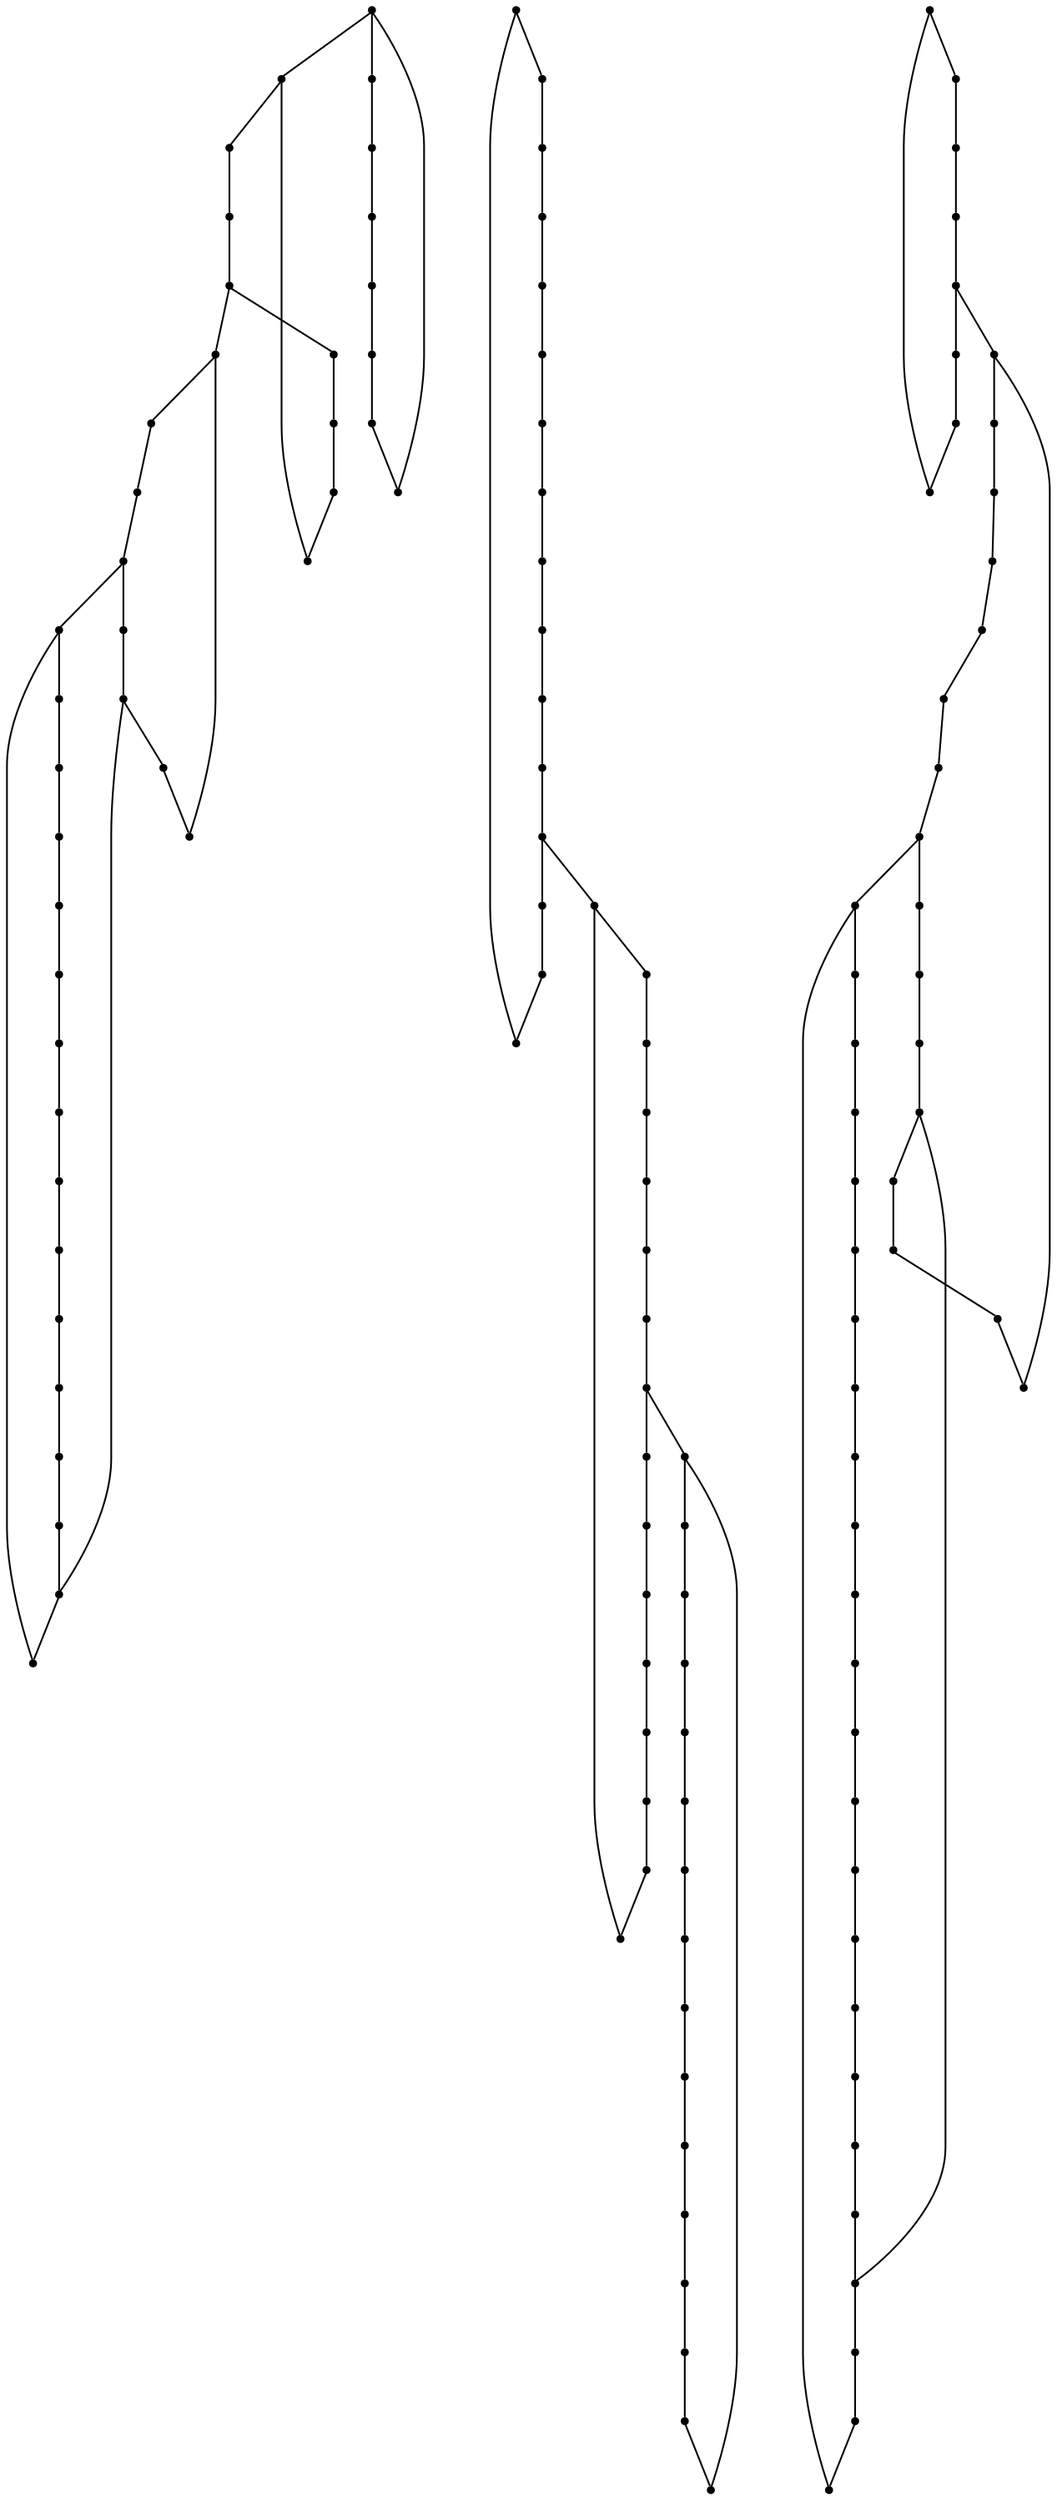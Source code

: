 graph {
  node [shape=point,comment="{\"directed\":false,\"doi\":\"10.1007/3-540-44541-2_27\",\"figure\":\"?\"}"]

  v0 [pos="1714.6374252951525,898.0550915587187"]
  v1 [pos="1677.1289507188812,898.0550915587187"]
  v2 [pos="1752.1458998714238,898.0550915587187"]
  v3 [pos="1752.1458998714238,973.0550915587187"]
  v4 [pos="1714.6374252951525,973.0550915587187"]
  v5 [pos="1677.1289507188812,973.0550915587187"]
  v6 [pos="1733.391662583288,879.5550813861926"]
  v7 [pos="1714.6374252951525,860.5550915587187"]
  v8 [pos="1733.391662583288,954.3050915587187"]
  v9 [pos="1714.6374252951525,935.5550915587187"]
  v10 [pos="1564.8535733124181,748.0550915587186"]
  v11 [pos="1527.3450987361468,748.0550915587186"]
  v12 [pos="1602.3620478886892,748.0550915587186"]
  v13 [pos="1639.8705224649605,748.0550915587186"]
  v14 [pos="1677.3789970412315,748.0550915587186"]
  v15 [pos="1639.8705224649607,823.3050813861926"]
  v16 [pos="1602.3620478886894,823.3050813861926"]
  v17 [pos="1677.3789970412315,823.3050813861926"]
  v18 [pos="1658.3747134307457,879.5550813861926"]
  v19 [pos="1658.3747134307457,954.3050915587187"]
  v20 [pos="1639.6204761426102,860.5550915587187"]
  v21 [pos="1639.6204761426104,935.5550915587187"]
  v22 [pos="1658.3747134307457,804.5550813861926"]
  v23 [pos="1639.8705224649605,785.8050813861926"]
  v24 [pos="1677.1289507188812,860.5550915587187"]
  v25 [pos="1677.1289507188812,935.5550915587187"]
  v26 [pos="1658.6247597530962,729.5550813861926"]
  v27 [pos="1639.8705224649605,710.5550915587186"]
  v28 [pos="1621.1162851768247,692.0550813861926"]
  v29 [pos="1602.3620478886892,673.0550915587186"]
  v30 [pos="1583.3577642782036,804.5550813861926"]
  v31 [pos="1602.112001566339,973.0550915587187"]
  v32 [pos="1489.8366241598756,973.0550915587187"]
  v33 [pos="1452.3281495836045,973.0550915587187"]
  v34 [pos="1527.0950524137966,973.0550915587187"]
  v35 [pos="1564.603526990068,973.0550915587187"]
  v36 [pos="1564.8535733124181,785.8050813861926"]
  v37 [pos="1602.3620478886892,785.8050813861926"]
  v38 [pos="1564.603526990068,860.5550915587187"]
  v39 [pos="1452.3281495836045,860.5550915587187"]
  v40 [pos="1414.819675007333,860.5550915587187"]
  v41 [pos="1489.8366241598756,860.5550915587187"]
  v42 [pos="1527.345098736147,860.5550915587187"]
  v43 [pos="1508.8409077703616,729.5550813861926"]
  v44 [pos="1489.8366241598756,710.5550915587186"]
  v45 [pos="1527.0950524137968,898.0550915587187"]
  v46 [pos="1583.3577642782034,954.3050915587187"]
  v47 [pos="1564.6035269900678,935.5550915587187"]
  v48 [pos="1545.849289701932,916.8050915587187"]
  v49 [pos="1471.3324331940903,692.0550813861926"]
  v50 [pos="1452.3281495836045,673.0550915587186"]
  v51 [pos="1489.8366241598756,785.8050813861926"]
  v52 [pos="1545.849289701932,842.0550813861926"]
  v53 [pos="1527.345098736147,823.3050813861926"]
  v54 [pos="1508.3408151256613,804.5550813861926"]
  v55 [pos="1564.8535733124181,673.0550915587186"]
  v56 [pos="1527.3450987361468,673.0550915587186"]
  v57 [pos="1489.8366241598756,673.0550915587186"]
  v58 [pos="1452.3281495836045,748.0550915587186"]
  v59 [pos="1339.8027258547909,748.0550915587186"]
  v60 [pos="1302.2942512785198,748.0550915587186"]
  v61 [pos="1377.3112004310622,748.0550915587186"]
  v62 [pos="1414.8196750073334,748.0550915587186"]
  v63 [pos="1433.3238659731187,954.3050915587187"]
  v64 [pos="1414.819675007333,935.5550915587187"]
  v65 [pos="1396.0654377191977,842.0550813861926"]
  v66 [pos="1377.3112004310622,823.3050813861926"]
  v67 [pos="1395.8153913968476,916.8050915587187"]
  v68 [pos="1377.3112004310622,898.0550915587187"]
  v69 [pos="1433.573912295469,729.5550813861926"]
  v70 [pos="1414.8196750073334,710.5550915587186"]
  v71 [pos="1396.0654377191977,692.0550813861926"]
  v72 [pos="1377.3112004310622,673.0550915587186"]
  v73 [pos="1377.3112004310622,973.0550915587187"]
  v74 [pos="1339.8027258547909,973.0550915587187"]
  v75 [pos="1302.2942512785198,973.0550915587187"]
  v76 [pos="1358.5569631429264,804.5550813861926"]
  v77 [pos="1339.8027258547909,785.8050813861926"]
  v78 [pos="1489.8366241598758,898.0550915587187"]
  v79 [pos="1452.3281495836045,898.0550915587187"]
  v80 [pos="1414.8196750073332,898.0550915587187"]
  v81 [pos="1339.8027258547909,935.5550915587187"]
  v82 [pos="1358.5569631429264,954.3050915587187"]
  v83 [pos="1452.3281495836045,785.8050813861926"]
  v84 [pos="1414.8196750073334,785.8050813861926"]
  v85 [pos="1377.3112004310622,785.8050813861926"]
  v86 [pos="1190.2689201944065,898.0550915587187"]
  v87 [pos="1152.7604456181355,898.0550915587187"]
  v88 [pos="1227.777394770678,898.0550915587187"]
  v89 [pos="1265.0358230245988,898.0550915587187"]
  v90 [pos="1302.5442976008699,898.0550915587187"]
  v91 [pos="1283.7900603127343,729.5550813861926"]
  v92 [pos="1264.7857767022485,710.5550915587186"]
  v93 [pos="1283.7900603127343,954.3050915587187"]
  v94 [pos="1264.7857767022485,935.5550915587187"]
  v95 [pos="1246.281585736463,692.0550813861926"]
  v96 [pos="1227.2773021259775,673.0550915587186"]
  v97 [pos="1302.2942512785198,935.5550915587187"]
  v98 [pos="1077.4934501432429,785.5550915587186"]
  v99 [pos="1039.9849755669716,785.5550915587186"]
  v100 [pos="1115.0019247195141,785.5550915587186"]
  v101 [pos="1152.5103992957854,785.5550915587186"]
  v102 [pos="1189.7688275497062,785.5550915587186"]
  v103 [pos="1227.2773021259775,785.5550915587186"]
  v104 [pos="1264.7857767022485,785.5550915587186"]
  v105 [pos="1227.777394770678,823.0550915587186"]
  v106 [pos="1283.7900603127343,879.5550813861926"]
  v107 [pos="1265.035823024599,860.5550915587187"]
  v108 [pos="1246.281585736463,842.0550813861926"]
  v109 [pos="1339.8027258547909,673.0550915587186"]
  v110 [pos="1302.2942512785198,673.0550915587186"]
  v111 [pos="1264.7857767022485,673.0550915587186"]
  v112 [pos="1133.75616200765,879.5550813861926"]
  v113 [pos="1115.2519710418644,860.5550915587187"]
  v114 [pos="1152.5103992957854,673.0550915587186"]
  v115 [pos="1246.2815857364635,766.8050915587186"]
  v116 [pos="1227.2773021259775,748.0550915587186"]
  v117 [pos="1208.773111160192,729.5550813861926"]
  v118 [pos="1189.7688275497062,710.5550915587186"]
  v119 [pos="1171.2646365839207,692.0550813861926"]
  v120 [pos="1096.2476874313784,842.0550813861926"]
  v121 [pos="1077.7434964655931,823.0550915587186"]
  v122 [pos="1190.2689201944065,823.0550915587186"]
  v123 [pos="1152.7604456181355,823.0550915587186"]
  v124 [pos="1115.2519710418642,823.0550915587186"]
  v125 [pos="1002.7265473130508,748.0550915587186"]
  v126 [pos="983.722263702565,729.5550813861926"]
  v127 [pos="1021.2307382788362,766.8050915587186"]
  v128 [pos="946.2137891262937,692.0550813861926"]
  v129 [pos="927.7095981605083,673.0550915587186"]
  v130 [pos="965.2180727367795,710.5550915587186"]
  v131 [pos="1115.0019247195141,673.0550915587186"]
  v132 [pos="1077.493450143243,673.0550915587186"]
  v133 [pos="1039.9849755669716,673.0550915587186"]
  v134 [pos="1002.7265473130508,673.0550915587186"]
  v135 [pos="965.2180727367795,673.0550915587186"]

  v0 -- v1 [id="-1",pos="1714.6374252951525,898.0550915587187 1677.1289507188812,898.0550915587187 1677.1289507188812,898.0550915587187 1677.1289507188812,898.0550915587187"]
  v2 -- v0 [id="-2",pos="1752.1458998714238,898.0550915587187 1714.6374252951525,898.0550915587187 1714.6374252951525,898.0550915587187 1714.6374252951525,898.0550915587187"]
  v4 -- v5 [id="-5",pos="1714.6374252951525,973.0550915587187 1677.1289507188812,973.0550915587187 1677.1289507188812,973.0550915587187 1677.1289507188812,973.0550915587187"]
  v3 -- v4 [id="-6",pos="1752.1458998714238,973.0550915587187 1714.6374252951525,973.0550915587187 1714.6374252951525,973.0550915587187 1714.6374252951525,973.0550915587187"]
  v6 -- v2 [id="-7",pos="1733.391662583288,879.5550813861926 1752.1458998714238,898.0550915587187 1752.1458998714238,898.0550915587187 1752.1458998714238,898.0550915587187"]
  v129 -- v135 [id="-8",pos="927.7095981605083,673.0550915587186 965.2180727367795,673.0550915587186 965.2180727367795,673.0550915587186 965.2180727367795,673.0550915587186"]
  v135 -- v134 [id="-9",pos="965.2180727367795,673.0550915587186 1002.7265473130508,673.0550915587186 1002.7265473130508,673.0550915587186 1002.7265473130508,673.0550915587186"]
  v134 -- v133 [id="-10",pos="1002.7265473130508,673.0550915587186 1039.9849755669716,673.0550915587186 1039.9849755669716,673.0550915587186 1039.9849755669716,673.0550915587186"]
  v133 -- v132 [id="-11",pos="1039.9849755669716,673.0550915587186 1077.493450143243,673.0550915587186 1077.493450143243,673.0550915587186 1077.493450143243,673.0550915587186"]
  v132 -- v131 [id="-12",pos="1077.493450143243,673.0550915587186 1115.0019247195141,673.0550915587186 1115.0019247195141,673.0550915587186 1115.0019247195141,673.0550915587186"]
  v131 -- v114 [id="-13",pos="1115.0019247195141,673.0550915587186 1152.5103992957854,673.0550915587186 1152.5103992957854,673.0550915587186 1152.5103992957854,673.0550915587186"]
  v7 -- v6 [id="-15",pos="1714.6374252951525,860.5550915587187 1733.391662583288,879.5550813861926 1733.391662583288,879.5550813861926 1733.391662583288,879.5550813861926"]
  v8 -- v3 [id="-17",pos="1733.391662583288,954.3050915587187 1752.1458998714238,973.0550915587187 1752.1458998714238,973.0550915587187 1752.1458998714238,973.0550915587187"]
  v130 -- v128 [id="-19",pos="965.2180727367795,710.5550915587186 946.2137891262937,692.0550813861926 946.2137891262937,692.0550813861926 946.2137891262937,692.0550813861926"]
  v99 -- v127 [id="-21",pos="1039.9849755669716,785.5550915587186 1021.2307382788362,766.8050915587186 1021.2307382788362,766.8050915587186 1021.2307382788362,766.8050915587186"]
  v125 -- v126 [id="-22",pos="1002.7265473130508,748.0550915587186 983.722263702565,729.5550813861926 983.722263702565,729.5550813861926 983.722263702565,729.5550813861926"]
  v121 -- v124 [id="-23",pos="1077.7434964655931,823.0550915587186 1115.2519710418642,823.0550915587186 1115.2519710418642,823.0550915587186 1115.2519710418642,823.0550915587186"]
  v124 -- v123 [id="-24",pos="1115.2519710418642,823.0550915587186 1152.7604456181355,823.0550915587186 1152.7604456181355,823.0550915587186 1152.7604456181355,823.0550915587186"]
  v123 -- v122 [id="-25",pos="1152.7604456181355,823.0550915587186 1190.2689201944065,823.0550915587186 1190.2689201944065,823.0550915587186 1190.2689201944065,823.0550915587186"]
  v122 -- v105 [id="-26",pos="1190.2689201944065,823.0550915587186 1227.777394770678,823.0550915587186 1227.777394770678,823.0550915587186 1227.777394770678,823.0550915587186"]
  v113 -- v120 [id="-28",pos="1115.2519710418644,860.5550915587187 1096.2476874313784,842.0550813861926 1096.2476874313784,842.0550813861926 1096.2476874313784,842.0550813861926"]
  v120 -- v121 [id="-29",pos="1096.2476874313784,842.0550813861926 1077.7434964655931,823.0550915587186 1077.7434964655931,823.0550915587186 1077.7434964655931,823.0550915587186"]
  v126 -- v130 [id="-30",pos="983.722263702565,729.5550813861926 965.2180727367795,710.5550915587186 965.2180727367795,710.5550915587186 965.2180727367795,710.5550915587186"]
  v9 -- v8 [id="-31",pos="1714.6374252951525,935.5550915587187 1733.391662583288,954.3050915587187 1733.391662583288,954.3050915587187 1733.391662583288,954.3050915587187"]
  v10 -- v11 [id="-33",pos="1564.8535733124181,748.0550915587186 1527.3450987361468,748.0550915587186 1527.3450987361468,748.0550915587186 1527.3450987361468,748.0550915587186"]
  v114 -- v119 [id="-34",pos="1152.5103992957854,673.0550915587186 1171.2646365839207,692.0550813861926 1171.2646365839207,692.0550813861926 1171.2646365839207,692.0550813861926"]
  v119 -- v118 [id="-35",pos="1171.2646365839207,692.0550813861926 1189.7688275497062,710.5550915587186 1189.7688275497062,710.5550915587186 1189.7688275497062,710.5550915587186"]
  v118 -- v117 [id="-36",pos="1189.7688275497062,710.5550915587186 1208.773111160192,729.5550813861926 1208.773111160192,729.5550813861926 1208.773111160192,729.5550813861926"]
  v117 -- v116 [id="-37",pos="1208.773111160192,729.5550813861926 1227.2773021259775,748.0550915587186 1227.2773021259775,748.0550915587186 1227.2773021259775,748.0550915587186"]
  v116 -- v115 [id="-38",pos="1227.2773021259775,748.0550915587186 1246.2815857364635,766.8050915587186 1246.2815857364635,766.8050915587186 1246.2815857364635,766.8050915587186"]
  v115 -- v104 [id="-39",pos="1246.2815857364635,766.8050915587186 1264.7857767022485,785.5550915587186 1264.7857767022485,785.5550915587186 1264.7857767022485,785.5550915587186"]
  v87 -- v112 [id="-41",pos="1152.7604456181355,898.0550915587187 1133.75616200765,879.5550813861926 1133.75616200765,879.5550813861926 1133.75616200765,879.5550813861926"]
  v112 -- v113 [id="-42",pos="1133.75616200765,879.5550813861926 1115.2519710418644,860.5550915587187 1115.2519710418644,860.5550915587187 1115.2519710418644,860.5550915587187"]
  v12 -- v10 [id="-43",pos="1602.3620478886892,748.0550915587186 1564.8535733124181,748.0550915587186 1564.8535733124181,748.0550915587186 1564.8535733124181,748.0550915587186"]
  v13 -- v12 [id="-44",pos="1639.8705224649605,748.0550915587186 1602.3620478886892,748.0550915587186 1602.3620478886892,748.0550915587186 1602.3620478886892,748.0550915587186"]
  v14 -- v13 [id="-45",pos="1677.3789970412315,748.0550915587186 1639.8705224649605,748.0550915587186 1639.8705224649605,748.0550915587186 1639.8705224649605,748.0550915587186"]
  v15 -- v16 [id="-47",pos="1639.8705224649607,823.3050813861926 1602.3620478886894,823.3050813861926 1602.3620478886894,823.3050813861926 1602.3620478886894,823.3050813861926"]
  v17 -- v15 [id="-48",pos="1677.3789970412315,823.3050813861926 1639.8705224649607,823.3050813861926 1639.8705224649607,823.3050813861926 1639.8705224649607,823.3050813861926"]
  v1 -- v18 [id="-50",pos="1677.1289507188812,898.0550915587187 1658.3747134307457,879.5550813861926 1658.3747134307457,879.5550813861926 1658.3747134307457,879.5550813861926"]
  v5 -- v19 [id="-51",pos="1677.1289507188812,973.0550915587187 1658.3747134307457,954.3050915587187 1658.3747134307457,954.3050915587187 1658.3747134307457,954.3050915587187"]
  v18 -- v20 [id="-52",pos="1658.3747134307457,879.5550813861926 1639.6204761426102,860.5550915587187 1639.6204761426102,860.5550915587187 1639.6204761426102,860.5550915587187"]
  v96 -- v111 [id="-54",pos="1227.2773021259775,673.0550915587186 1264.7857767022485,673.0550915587186 1264.7857767022485,673.0550915587186 1264.7857767022485,673.0550915587186"]
  v111 -- v110 [id="-55",pos="1264.7857767022485,673.0550915587186 1302.2942512785198,673.0550915587186 1302.2942512785198,673.0550915587186 1302.2942512785198,673.0550915587186"]
  v110 -- v109 [id="-56",pos="1302.2942512785198,673.0550915587186 1339.8027258547909,673.0550915587186 1339.8027258547909,673.0550915587186 1339.8027258547909,673.0550915587186"]
  v109 -- v72 [id="-57",pos="1339.8027258547909,673.0550915587186 1377.3112004310622,673.0550915587186 1377.3112004310622,673.0550915587186 1377.3112004310622,673.0550915587186"]
  v105 -- v108 [id="-58",pos="1227.777394770678,823.0550915587186 1246.281585736463,842.0550813861926 1246.281585736463,842.0550813861926 1246.281585736463,842.0550813861926"]
  v108 -- v107 [id="-59",pos="1246.281585736463,842.0550813861926 1265.035823024599,860.5550915587187 1265.035823024599,860.5550915587187 1265.035823024599,860.5550915587187"]
  v107 -- v106 [id="-60",pos="1265.035823024599,860.5550915587187 1283.7900603127343,879.5550813861926 1283.7900603127343,879.5550813861926 1283.7900603127343,879.5550813861926"]
  v106 -- v90 [id="-61",pos="1283.7900603127343,879.5550813861926 1302.5442976008699,898.0550915587187 1302.5442976008699,898.0550915587187 1302.5442976008699,898.0550915587187"]
  v104 -- v103 [id="-64",pos="1264.7857767022485,785.5550915587186 1227.2773021259775,785.5550915587186 1227.2773021259775,785.5550915587186 1227.2773021259775,785.5550915587186"]
  v103 -- v102 [id="-65",pos="1227.2773021259775,785.5550915587186 1189.7688275497062,785.5550915587186 1189.7688275497062,785.5550915587186 1189.7688275497062,785.5550915587186"]
  v102 -- v101 [id="-66",pos="1189.7688275497062,785.5550915587186 1152.5103992957854,785.5550915587186 1152.5103992957854,785.5550915587186 1152.5103992957854,785.5550915587186"]
  v101 -- v100 [id="-67",pos="1152.5103992957854,785.5550915587186 1115.0019247195141,785.5550915587186 1115.0019247195141,785.5550915587186 1115.0019247195141,785.5550915587186"]
  v100 -- v98 [id="-68",pos="1115.0019247195141,785.5550915587186 1077.4934501432429,785.5550915587186 1077.4934501432429,785.5550915587186 1077.4934501432429,785.5550915587186"]
  v98 -- v99 [id="-69",pos="1077.4934501432429,785.5550915587186 1039.9849755669716,785.5550915587186 1039.9849755669716,785.5550915587186 1039.9849755669716,785.5550915587186"]
  v94 -- v97 [id="-71",pos="1264.7857767022485,935.5550915587187 1302.2942512785198,935.5550915587187 1302.2942512785198,935.5550915587187 1302.2942512785198,935.5550915587187"]
  v97 -- v81 [id="-72",pos="1302.2942512785198,935.5550915587187 1339.8027258547909,935.5550915587187 1339.8027258547909,935.5550915587187 1339.8027258547909,935.5550915587187"]
  v92 -- v95 [id="-73",pos="1264.7857767022485,710.5550915587186 1246.281585736463,692.0550813861926 1246.281585736463,692.0550813861926 1246.281585736463,692.0550813861926"]
  v95 -- v96 [id="-74",pos="1246.281585736463,692.0550813861926 1227.2773021259775,673.0550915587186 1227.2773021259775,673.0550915587186 1227.2773021259775,673.0550915587186"]
  v127 -- v125 [id="-75",pos="1021.2307382788362,766.8050915587186 1002.7265473130508,748.0550915587186 1002.7265473130508,748.0550915587186 1002.7265473130508,748.0550915587186"]
  v128 -- v129 [id="-76",pos="946.2137891262937,692.0550813861926 927.7095981605083,673.0550915587186 927.7095981605083,673.0550915587186 927.7095981605083,673.0550915587186"]
  v93 -- v94 [id="-77",pos="1283.7900603127343,954.3050915587187 1264.7857767022485,935.5550915587187 1264.7857767022485,935.5550915587187 1264.7857767022485,935.5550915587187"]
  v75 -- v93 [id="-78",pos="1302.2942512785198,973.0550915587187 1283.7900603127343,954.3050915587187 1283.7900603127343,954.3050915587187 1283.7900603127343,954.3050915587187"]
  v60 -- v91 [id="-79",pos="1302.2942512785198,748.0550915587186 1283.7900603127343,729.5550813861926 1283.7900603127343,729.5550813861926 1283.7900603127343,729.5550813861926"]
  v91 -- v92 [id="-80",pos="1283.7900603127343,729.5550813861926 1264.7857767022485,710.5550915587186 1264.7857767022485,710.5550915587186 1264.7857767022485,710.5550915587186"]
  v90 -- v89 [id="-82",pos="1302.5442976008699,898.0550915587187 1265.0358230245988,898.0550915587187 1265.0358230245988,898.0550915587187 1265.0358230245988,898.0550915587187"]
  v89 -- v88 [id="-83",pos="1265.0358230245988,898.0550915587187 1227.777394770678,898.0550915587187 1227.777394770678,898.0550915587187 1227.777394770678,898.0550915587187"]
  v88 -- v86 [id="-84",pos="1227.777394770678,898.0550915587187 1190.2689201944065,898.0550915587187 1190.2689201944065,898.0550915587187 1190.2689201944065,898.0550915587187"]
  v86 -- v87 [id="-85",pos="1190.2689201944065,898.0550915587187 1152.7604456181355,898.0550915587187 1152.7604456181355,898.0550915587187 1152.7604456181355,898.0550915587187"]
  v77 -- v85 [id="-87",pos="1339.8027258547909,785.8050813861926 1377.3112004310622,785.8050813861926 1377.3112004310622,785.8050813861926 1377.3112004310622,785.8050813861926"]
  v85 -- v84 [id="-88",pos="1377.3112004310622,785.8050813861926 1414.8196750073334,785.8050813861926 1414.8196750073334,785.8050813861926 1414.8196750073334,785.8050813861926"]
  v84 -- v83 [id="-89",pos="1414.8196750073334,785.8050813861926 1452.3281495836045,785.8050813861926 1452.3281495836045,785.8050813861926 1452.3281495836045,785.8050813861926"]
  v83 -- v51 [id="-90",pos="1452.3281495836045,785.8050813861926 1489.8366241598756,785.8050813861926 1489.8366241598756,785.8050813861926 1489.8366241598756,785.8050813861926"]
  v81 -- v82 [id="-91",pos="1339.8027258547909,935.5550915587187 1358.5569631429264,954.3050915587187 1358.5569631429264,954.3050915587187 1358.5569631429264,954.3050915587187"]
  v82 -- v73 [id="-92",pos="1358.5569631429264,954.3050915587187 1377.3112004310622,973.0550915587187 1377.3112004310622,973.0550915587187 1377.3112004310622,973.0550915587187"]
  v68 -- v80 [id="-95",pos="1377.3112004310622,898.0550915587187 1414.8196750073332,898.0550915587187 1414.8196750073332,898.0550915587187 1414.8196750073332,898.0550915587187"]
  v80 -- v79 [id="-96",pos="1414.8196750073332,898.0550915587187 1452.3281495836045,898.0550915587187 1452.3281495836045,898.0550915587187 1452.3281495836045,898.0550915587187"]
  v79 -- v78 [id="-97",pos="1452.3281495836045,898.0550915587187 1489.8366241598758,898.0550915587187 1489.8366241598758,898.0550915587187 1489.8366241598758,898.0550915587187"]
  v78 -- v45 [id="-98",pos="1489.8366241598758,898.0550915587187 1527.0950524137968,898.0550915587187 1527.0950524137968,898.0550915587187 1527.0950524137968,898.0550915587187"]
  v66 -- v76 [id="-99",pos="1377.3112004310622,823.3050813861926 1358.5569631429264,804.5550813861926 1358.5569631429264,804.5550813861926 1358.5569631429264,804.5550813861926"]
  v76 -- v77 [id="-100",pos="1358.5569631429264,804.5550813861926 1339.8027258547909,785.8050813861926 1339.8027258547909,785.8050813861926 1339.8027258547909,785.8050813861926"]
  v19 -- v21 [id="-101",pos="1658.3747134307457,954.3050915587187 1639.6204761426104,935.5550915587187 1639.6204761426104,935.5550915587187 1639.6204761426104,935.5550915587187"]
  v73 -- v74 [id="-102",pos="1377.3112004310622,973.0550915587187 1339.8027258547909,973.0550915587187 1339.8027258547909,973.0550915587187 1339.8027258547909,973.0550915587187"]
  v74 -- v75 [id="-103",pos="1339.8027258547909,973.0550915587187 1302.2942512785198,973.0550915587187 1302.2942512785198,973.0550915587187 1302.2942512785198,973.0550915587187"]
  v72 -- v71 [id="-106",pos="1377.3112004310622,673.0550915587186 1396.0654377191977,692.0550813861926 1396.0654377191977,692.0550813861926 1396.0654377191977,692.0550813861926"]
  v70 -- v69 [id="-107",pos="1414.8196750073334,710.5550915587186 1433.573912295469,729.5550813861926 1433.573912295469,729.5550813861926 1433.573912295469,729.5550813861926"]
  v69 -- v58 [id="-108",pos="1433.573912295469,729.5550813861926 1452.3281495836045,748.0550915587186 1452.3281495836045,748.0550915587186 1452.3281495836045,748.0550915587186"]
  v71 -- v70 [id="-109",pos="1396.0654377191977,692.0550813861926 1414.8196750073334,710.5550915587186 1414.8196750073334,710.5550915587186 1414.8196750073334,710.5550915587186"]
  v64 -- v67 [id="-110",pos="1414.819675007333,935.5550915587187 1395.8153913968476,916.8050915587187 1395.8153913968476,916.8050915587187 1395.8153913968476,916.8050915587187"]
  v67 -- v68 [id="-111",pos="1395.8153913968476,916.8050915587187 1377.3112004310622,898.0550915587187 1377.3112004310622,898.0550915587187 1377.3112004310622,898.0550915587187"]
  v40 -- v65 [id="-112",pos="1414.819675007333,860.5550915587187 1396.0654377191977,842.0550813861926 1396.0654377191977,842.0550813861926 1396.0654377191977,842.0550813861926"]
  v65 -- v66 [id="-113",pos="1396.0654377191977,842.0550813861926 1377.3112004310622,823.3050813861926 1377.3112004310622,823.3050813861926 1377.3112004310622,823.3050813861926"]
  v33 -- v63 [id="-114",pos="1452.3281495836045,973.0550915587187 1433.3238659731187,954.3050915587187 1433.3238659731187,954.3050915587187 1433.3238659731187,954.3050915587187"]
  v63 -- v64 [id="-115",pos="1433.3238659731187,954.3050915587187 1414.819675007333,935.5550915587187 1414.819675007333,935.5550915587187 1414.819675007333,935.5550915587187"]
  v58 -- v62 [id="-116",pos="1452.3281495836045,748.0550915587186 1414.8196750073334,748.0550915587186 1414.8196750073334,748.0550915587186 1414.8196750073334,748.0550915587186"]
  v62 -- v61 [id="-117",pos="1414.8196750073334,748.0550915587186 1377.3112004310622,748.0550915587186 1377.3112004310622,748.0550915587186 1377.3112004310622,748.0550915587186"]
  v61 -- v59 [id="-118",pos="1377.3112004310622,748.0550915587186 1339.8027258547909,748.0550915587186 1339.8027258547909,748.0550915587186 1339.8027258547909,748.0550915587186"]
  v59 -- v60 [id="-119",pos="1339.8027258547909,748.0550915587186 1302.2942512785198,748.0550915587186 1302.2942512785198,748.0550915587186 1302.2942512785198,748.0550915587186"]
  v50 -- v57 [id="-122",pos="1452.3281495836045,673.0550915587186 1489.8366241598756,673.0550915587186 1489.8366241598756,673.0550915587186 1489.8366241598756,673.0550915587186"]
  v57 -- v56 [id="-123",pos="1489.8366241598756,673.0550915587186 1527.3450987361468,673.0550915587186 1527.3450987361468,673.0550915587186 1527.3450987361468,673.0550915587186"]
  v56 -- v55 [id="-124",pos="1527.3450987361468,673.0550915587186 1564.8535733124181,673.0550915587186 1564.8535733124181,673.0550915587186 1564.8535733124181,673.0550915587186"]
  v55 -- v29 [id="-125",pos="1564.8535733124181,673.0550915587186 1602.3620478886892,673.0550915587186 1602.3620478886892,673.0550915587186 1602.3620478886892,673.0550915587186"]
  v51 -- v54 [id="-126",pos="1489.8366241598756,785.8050813861926 1508.3408151256613,804.5550813861926 1508.3408151256613,804.5550813861926 1508.3408151256613,804.5550813861926"]
  v54 -- v53 [id="-127",pos="1508.3408151256613,804.5550813861926 1527.345098736147,823.3050813861926 1527.345098736147,823.3050813861926 1527.345098736147,823.3050813861926"]
  v53 -- v52 [id="-128",pos="1527.345098736147,823.3050813861926 1545.849289701932,842.0550813861926 1545.849289701932,842.0550813861926 1545.849289701932,842.0550813861926"]
  v52 -- v38 [id="-129",pos="1545.849289701932,842.0550813861926 1564.603526990068,860.5550915587187 1564.603526990068,860.5550915587187 1564.603526990068,860.5550915587187"]
  v44 -- v49 [id="-131",pos="1489.8366241598756,710.5550915587186 1471.3324331940903,692.0550813861926 1471.3324331940903,692.0550813861926 1471.3324331940903,692.0550813861926"]
  v49 -- v50 [id="-132",pos="1471.3324331940903,692.0550813861926 1452.3281495836045,673.0550915587186 1452.3281495836045,673.0550915587186 1452.3281495836045,673.0550915587186"]
  v45 -- v48 [id="-133",pos="1527.0950524137968,898.0550915587187 1545.849289701932,916.8050915587187 1545.849289701932,916.8050915587187 1545.849289701932,916.8050915587187"]
  v48 -- v47 [id="-134",pos="1545.849289701932,916.8050915587187 1564.6035269900678,935.5550915587187 1564.6035269900678,935.5550915587187 1564.6035269900678,935.5550915587187"]
  v47 -- v46 [id="-135",pos="1564.6035269900678,935.5550915587187 1583.3577642782034,954.3050915587187 1583.3577642782034,954.3050915587187 1583.3577642782034,954.3050915587187"]
  v46 -- v31 [id="-136",pos="1583.3577642782034,954.3050915587187 1602.112001566339,973.0550915587187 1602.112001566339,973.0550915587187 1602.112001566339,973.0550915587187"]
  v11 -- v43 [id="-138",pos="1527.3450987361468,748.0550915587186 1508.8409077703616,729.5550813861926 1508.8409077703616,729.5550813861926 1508.8409077703616,729.5550813861926"]
  v43 -- v44 [id="-139",pos="1508.8409077703616,729.5550813861926 1489.8366241598756,710.5550915587186 1489.8366241598756,710.5550915587186 1489.8366241598756,710.5550915587186"]
  v38 -- v42 [id="-140",pos="1564.603526990068,860.5550915587187 1527.345098736147,860.5550915587187 1527.345098736147,860.5550915587187 1527.345098736147,860.5550915587187"]
  v42 -- v41 [id="-141",pos="1527.345098736147,860.5550915587187 1489.8366241598756,860.5550915587187 1489.8366241598756,860.5550915587187 1489.8366241598756,860.5550915587187"]
  v41 -- v39 [id="-142",pos="1489.8366241598756,860.5550915587187 1452.3281495836045,860.5550915587187 1452.3281495836045,860.5550915587187 1452.3281495836045,860.5550915587187"]
  v39 -- v40 [id="-143",pos="1452.3281495836045,860.5550915587187 1414.819675007333,860.5550915587187 1414.819675007333,860.5550915587187 1414.819675007333,860.5550915587187"]
  v36 -- v37 [id="-145",pos="1564.8535733124181,785.8050813861926 1602.3620478886892,785.8050813861926 1602.3620478886892,785.8050813861926 1602.3620478886892,785.8050813861926"]
  v37 -- v23 [id="-146",pos="1602.3620478886892,785.8050813861926 1639.8705224649605,785.8050813861926 1639.8705224649605,785.8050813861926 1639.8705224649605,785.8050813861926"]
  v30 -- v36 [id="-148",pos="1583.3577642782036,804.5550813861926 1564.8535733124181,785.8050813861926 1564.8535733124181,785.8050813861926 1564.8535733124181,785.8050813861926"]
  v22 -- v17 [id="-150",pos="1658.3747134307457,804.5550813861926 1677.3789970412315,823.3050813861926 1677.3789970412315,823.3050813861926 1677.3789970412315,823.3050813861926"]
  v31 -- v35 [id="-151",pos="1602.112001566339,973.0550915587187 1564.603526990068,973.0550915587187 1564.603526990068,973.0550915587187 1564.603526990068,973.0550915587187"]
  v35 -- v34 [id="-152",pos="1564.603526990068,973.0550915587187 1527.0950524137966,973.0550915587187 1527.0950524137966,973.0550915587187 1527.0950524137966,973.0550915587187"]
  v34 -- v32 [id="-153",pos="1527.0950524137966,973.0550915587187 1489.8366241598756,973.0550915587187 1489.8366241598756,973.0550915587187 1489.8366241598756,973.0550915587187"]
  v32 -- v33 [id="-154",pos="1489.8366241598756,973.0550915587187 1452.3281495836045,973.0550915587187 1452.3281495836045,973.0550915587187 1452.3281495836045,973.0550915587187"]
  v23 -- v22 [id="-156",pos="1639.8705224649605,785.8050813861926 1658.3747134307457,804.5550813861926 1658.3747134307457,804.5550813861926 1658.3747134307457,804.5550813861926"]
  v16 -- v30 [id="-159",pos="1602.3620478886894,823.3050813861926 1583.3577642782036,804.5550813861926 1583.3577642782036,804.5550813861926 1583.3577642782036,804.5550813861926"]
  v29 -- v28 [id="-161",pos="1602.3620478886892,673.0550915587186 1621.1162851768247,692.0550813861926 1621.1162851768247,692.0550813861926 1621.1162851768247,692.0550813861926"]
  v28 -- v27 [id="-162",pos="1621.1162851768247,692.0550813861926 1639.8705224649605,710.5550915587186 1639.8705224649605,710.5550915587186 1639.8705224649605,710.5550915587186"]
  v27 -- v26 [id="-163",pos="1639.8705224649605,710.5550915587186 1658.6247597530962,729.5550813861926 1658.6247597530962,729.5550813861926 1658.6247597530962,729.5550813861926"]
  v26 -- v14 [id="-164",pos="1658.6247597530962,729.5550813861926 1677.3789970412315,748.0550915587186 1677.3789970412315,748.0550915587186 1677.3789970412315,748.0550915587186"]
  v24 -- v7 [id="-165",pos="1677.1289507188812,860.5550915587187 1714.6374252951525,860.5550915587187 1714.6374252951525,860.5550915587187 1714.6374252951525,860.5550915587187"]
  v20 -- v24 [id="-166",pos="1639.6204761426102,860.5550915587187 1677.1289507188812,860.5550915587187 1677.1289507188812,860.5550915587187 1677.1289507188812,860.5550915587187"]
  v21 -- v25 [id="-168",pos="1639.6204761426104,935.5550915587187 1677.1289507188812,935.5550915587187 1677.1289507188812,935.5550915587187 1677.1289507188812,935.5550915587187"]
  v25 -- v9 [id="-169",pos="1677.1289507188812,935.5550915587187 1714.6374252951525,935.5550915587187 1714.6374252951525,935.5550915587187 1714.6374252951525,935.5550915587187"]
  v121 -- v98 [id="-27",pos="1077.7434964655931,823.0550915587186 1077.4934501432429,785.5550915587186 1077.4934501432429,785.5550915587186 1077.4934501432429,785.5550915587186"]
  v9 -- v0 [id="-32",pos="1714.6374252951525,935.5550915587187 1714.6374252951525,898.0550915587187 1714.6374252951525,898.0550915587187 1714.6374252951525,898.0550915587187"]
  v105 -- v103 [id="-62",pos="1227.777394770678,823.0550915587186 1227.2773021259775,785.5550915587186 1227.2773021259775,785.5550915587186 1227.2773021259775,785.5550915587186"]
  v94 -- v89 [id="-70",pos="1264.7857767022485,935.5550915587187 1265.0358230245988,898.0550915587187 1265.0358230245988,898.0550915587187 1265.0358230245988,898.0550915587187"]
  v77 -- v59 [id="-86",pos="1339.8027258547909,785.8050813861926 1339.8027258547909,748.0550915587186 1339.8027258547909,748.0550915587186 1339.8027258547909,748.0550915587186"]
  v45 -- v42 [id="-137",pos="1527.0950524137968,898.0550915587187 1527.345098736147,860.5550915587187 1527.345098736147,860.5550915587187 1527.345098736147,860.5550915587187"]
  v36 -- v10 [id="-147",pos="1564.8535733124181,785.8050813861926 1564.8535733124181,748.0550915587186 1564.8535733124181,748.0550915587186 1564.8535733124181,748.0550915587186"]
  v23 -- v13 [id="-157",pos="1639.8705224649605,785.8050813861926 1639.8705224649605,748.0550915587186 1639.8705224649605,748.0550915587186 1639.8705224649605,748.0550915587186"]
  v20 -- v15 [id="-158",pos="1639.6204761426102,860.5550915587187 1639.8705224649607,823.3050813861926 1639.8705224649607,823.3050813861926 1639.8705224649607,823.3050813861926"]
}
